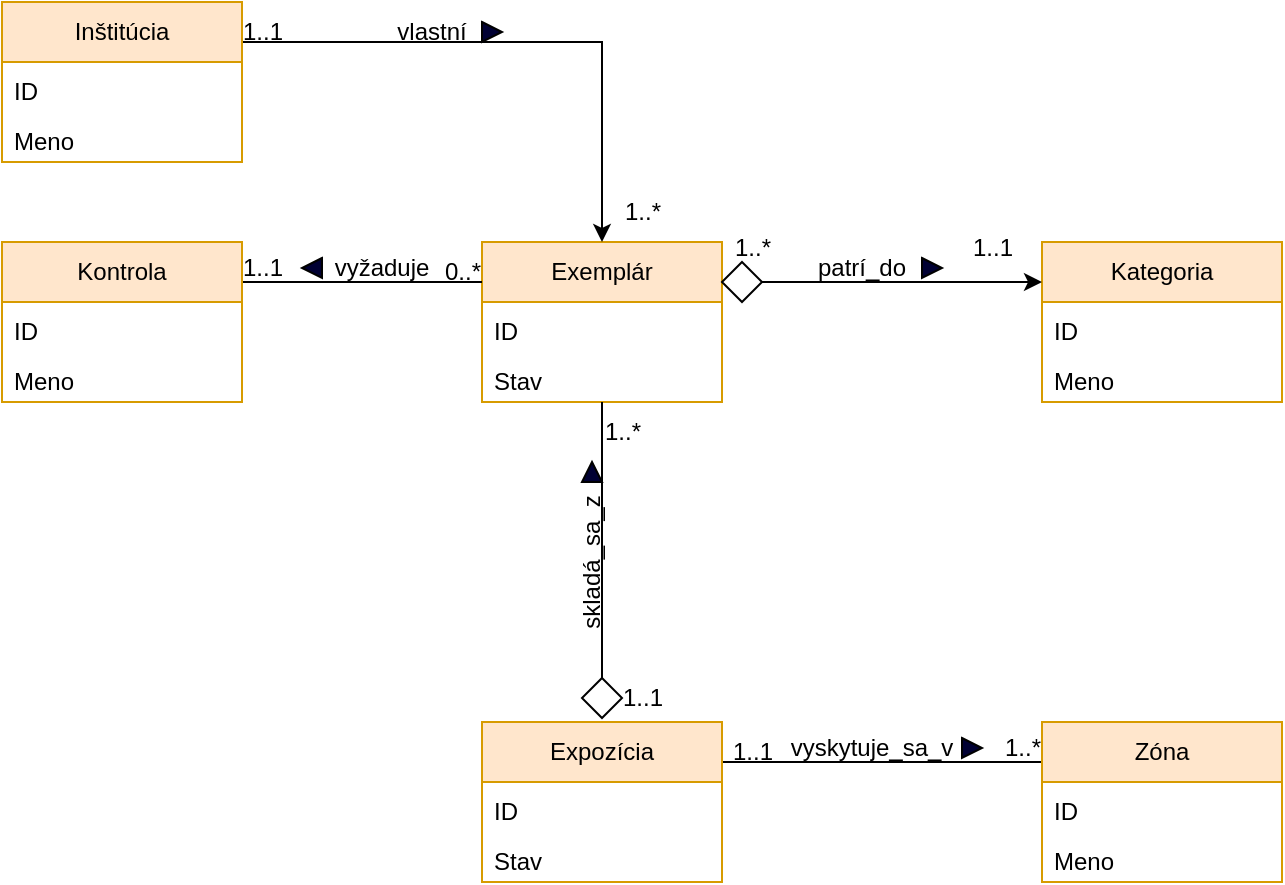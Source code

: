 <mxfile version="24.2.1" type="device">
  <diagram name="Page-1" id="cF0zs7sj_lnjAzzoXQj6">
    <mxGraphModel dx="954" dy="589" grid="1" gridSize="10" guides="1" tooltips="1" connect="1" arrows="1" fold="1" page="1" pageScale="1" pageWidth="850" pageHeight="1100" math="0" shadow="0">
      <root>
        <mxCell id="0" />
        <mxCell id="1" parent="0" />
        <mxCell id="2kylRrf5p5DFuHyDPLe_-3" value="Exemplár" style="swimlane;fontStyle=0;childLayout=stackLayout;horizontal=1;startSize=30;horizontalStack=0;resizeParent=1;resizeParentMax=0;resizeLast=0;collapsible=1;marginBottom=0;whiteSpace=wrap;html=1;fillColor=#ffe6cc;strokeColor=#d79b00;" parent="1" vertex="1">
          <mxGeometry x="280" y="280" width="120" height="80" as="geometry" />
        </mxCell>
        <mxCell id="2kylRrf5p5DFuHyDPLe_-4" value="ID" style="text;strokeColor=none;fillColor=none;align=left;verticalAlign=middle;spacingLeft=4;spacingRight=4;overflow=hidden;points=[[0,0.5],[1,0.5]];portConstraint=eastwest;rotatable=0;whiteSpace=wrap;html=1;" parent="2kylRrf5p5DFuHyDPLe_-3" vertex="1">
          <mxGeometry y="30" width="120" height="30" as="geometry" />
        </mxCell>
        <mxCell id="2kylRrf5p5DFuHyDPLe_-5" value="Stav" style="text;strokeColor=none;fillColor=none;align=left;verticalAlign=middle;spacingLeft=4;spacingRight=4;overflow=hidden;points=[[0,0.5],[1,0.5]];portConstraint=eastwest;rotatable=0;whiteSpace=wrap;html=1;" parent="2kylRrf5p5DFuHyDPLe_-3" vertex="1">
          <mxGeometry y="60" width="120" height="20" as="geometry" />
        </mxCell>
        <mxCell id="2kylRrf5p5DFuHyDPLe_-7" value="Kategoria" style="swimlane;fontStyle=0;childLayout=stackLayout;horizontal=1;startSize=30;horizontalStack=0;resizeParent=1;resizeParentMax=0;resizeLast=0;collapsible=1;marginBottom=0;whiteSpace=wrap;html=1;fillColor=#ffe6cc;strokeColor=#d79b00;" parent="1" vertex="1">
          <mxGeometry x="560" y="280" width="120" height="80" as="geometry" />
        </mxCell>
        <mxCell id="2kylRrf5p5DFuHyDPLe_-8" value="ID" style="text;strokeColor=none;fillColor=none;align=left;verticalAlign=middle;spacingLeft=4;spacingRight=4;overflow=hidden;points=[[0,0.5],[1,0.5]];portConstraint=eastwest;rotatable=0;whiteSpace=wrap;html=1;" parent="2kylRrf5p5DFuHyDPLe_-7" vertex="1">
          <mxGeometry y="30" width="120" height="30" as="geometry" />
        </mxCell>
        <mxCell id="2kylRrf5p5DFuHyDPLe_-9" value="Meno" style="text;strokeColor=none;fillColor=none;align=left;verticalAlign=middle;spacingLeft=4;spacingRight=4;overflow=hidden;points=[[0,0.5],[1,0.5]];portConstraint=eastwest;rotatable=0;whiteSpace=wrap;html=1;" parent="2kylRrf5p5DFuHyDPLe_-7" vertex="1">
          <mxGeometry y="60" width="120" height="20" as="geometry" />
        </mxCell>
        <mxCell id="2kylRrf5p5DFuHyDPLe_-43" style="edgeStyle=orthogonalEdgeStyle;rounded=0;orthogonalLoop=1;jettySize=auto;html=1;exitX=0.5;exitY=0;exitDx=0;exitDy=0;endArrow=none;endFill=0;" parent="1" source="_PSu-IwQ9FGBQEiUKo8U-3" target="2kylRrf5p5DFuHyDPLe_-3" edge="1">
          <mxGeometry relative="1" as="geometry" />
        </mxCell>
        <mxCell id="2kylRrf5p5DFuHyDPLe_-44" value="" style="edgeStyle=orthogonalEdgeStyle;rounded=0;orthogonalLoop=1;jettySize=auto;html=1;exitX=1;exitY=0.25;exitDx=0;exitDy=0;entryX=0;entryY=0.25;entryDx=0;entryDy=0;endArrow=none;endFill=0;" parent="1" source="2kylRrf5p5DFuHyDPLe_-29" target="2kylRrf5p5DFuHyDPLe_-32" edge="1">
          <mxGeometry relative="1" as="geometry">
            <mxPoint as="offset" />
          </mxGeometry>
        </mxCell>
        <mxCell id="2kylRrf5p5DFuHyDPLe_-29" value="&lt;div&gt;Expozícia&lt;/div&gt;" style="swimlane;fontStyle=0;childLayout=stackLayout;horizontal=1;startSize=30;horizontalStack=0;resizeParent=1;resizeParentMax=0;resizeLast=0;collapsible=1;marginBottom=0;whiteSpace=wrap;html=1;fillColor=#ffe6cc;strokeColor=#d79b00;" parent="1" vertex="1">
          <mxGeometry x="280" y="520" width="120" height="80" as="geometry" />
        </mxCell>
        <mxCell id="2kylRrf5p5DFuHyDPLe_-30" value="ID" style="text;strokeColor=none;fillColor=none;align=left;verticalAlign=middle;spacingLeft=4;spacingRight=4;overflow=hidden;points=[[0,0.5],[1,0.5]];portConstraint=eastwest;rotatable=0;whiteSpace=wrap;html=1;" parent="2kylRrf5p5DFuHyDPLe_-29" vertex="1">
          <mxGeometry y="30" width="120" height="30" as="geometry" />
        </mxCell>
        <mxCell id="2kylRrf5p5DFuHyDPLe_-31" value="Stav" style="text;strokeColor=none;fillColor=none;align=left;verticalAlign=middle;spacingLeft=4;spacingRight=4;overflow=hidden;points=[[0,0.5],[1,0.5]];portConstraint=eastwest;rotatable=0;whiteSpace=wrap;html=1;" parent="2kylRrf5p5DFuHyDPLe_-29" vertex="1">
          <mxGeometry y="60" width="120" height="20" as="geometry" />
        </mxCell>
        <mxCell id="2kylRrf5p5DFuHyDPLe_-32" value="Zóna" style="swimlane;fontStyle=0;childLayout=stackLayout;horizontal=1;startSize=30;horizontalStack=0;resizeParent=1;resizeParentMax=0;resizeLast=0;collapsible=1;marginBottom=0;whiteSpace=wrap;html=1;fillColor=#ffe6cc;strokeColor=#d79b00;" parent="1" vertex="1">
          <mxGeometry x="560" y="520" width="120" height="80" as="geometry" />
        </mxCell>
        <mxCell id="2kylRrf5p5DFuHyDPLe_-33" value="ID" style="text;strokeColor=none;fillColor=none;align=left;verticalAlign=middle;spacingLeft=4;spacingRight=4;overflow=hidden;points=[[0,0.5],[1,0.5]];portConstraint=eastwest;rotatable=0;whiteSpace=wrap;html=1;" parent="2kylRrf5p5DFuHyDPLe_-32" vertex="1">
          <mxGeometry y="30" width="120" height="30" as="geometry" />
        </mxCell>
        <mxCell id="2kylRrf5p5DFuHyDPLe_-34" value="Meno" style="text;strokeColor=none;fillColor=none;align=left;verticalAlign=middle;spacingLeft=4;spacingRight=4;overflow=hidden;points=[[0,0.5],[1,0.5]];portConstraint=eastwest;rotatable=0;whiteSpace=wrap;html=1;" parent="2kylRrf5p5DFuHyDPLe_-32" vertex="1">
          <mxGeometry y="60" width="120" height="20" as="geometry" />
        </mxCell>
        <mxCell id="_PSu-IwQ9FGBQEiUKo8U-20" style="edgeStyle=orthogonalEdgeStyle;rounded=0;orthogonalLoop=1;jettySize=auto;html=1;exitX=1;exitY=0.25;exitDx=0;exitDy=0;entryX=0.5;entryY=0;entryDx=0;entryDy=0;" edge="1" parent="1" source="2kylRrf5p5DFuHyDPLe_-35" target="2kylRrf5p5DFuHyDPLe_-3">
          <mxGeometry relative="1" as="geometry" />
        </mxCell>
        <mxCell id="2kylRrf5p5DFuHyDPLe_-35" value="&lt;div&gt;Inštitúcia&lt;br&gt;&lt;/div&gt;" style="swimlane;fontStyle=0;childLayout=stackLayout;horizontal=1;startSize=30;horizontalStack=0;resizeParent=1;resizeParentMax=0;resizeLast=0;collapsible=1;marginBottom=0;whiteSpace=wrap;html=1;fillColor=#ffe6cc;strokeColor=#d79b00;" parent="1" vertex="1">
          <mxGeometry x="40" y="160" width="120" height="80" as="geometry" />
        </mxCell>
        <mxCell id="2kylRrf5p5DFuHyDPLe_-36" value="ID" style="text;strokeColor=none;fillColor=none;align=left;verticalAlign=middle;spacingLeft=4;spacingRight=4;overflow=hidden;points=[[0,0.5],[1,0.5]];portConstraint=eastwest;rotatable=0;whiteSpace=wrap;html=1;" parent="2kylRrf5p5DFuHyDPLe_-35" vertex="1">
          <mxGeometry y="30" width="120" height="30" as="geometry" />
        </mxCell>
        <mxCell id="2kylRrf5p5DFuHyDPLe_-37" value="Meno" style="text;strokeColor=none;fillColor=none;align=left;verticalAlign=middle;spacingLeft=4;spacingRight=4;overflow=hidden;points=[[0,0.5],[1,0.5]];portConstraint=eastwest;rotatable=0;whiteSpace=wrap;html=1;" parent="2kylRrf5p5DFuHyDPLe_-35" vertex="1">
          <mxGeometry y="60" width="120" height="20" as="geometry" />
        </mxCell>
        <mxCell id="2kylRrf5p5DFuHyDPLe_-41" style="edgeStyle=orthogonalEdgeStyle;rounded=0;orthogonalLoop=1;jettySize=auto;html=1;exitX=0;exitY=0.25;exitDx=0;exitDy=0;entryX=1;entryY=0.25;entryDx=0;entryDy=0;endArrow=none;endFill=0;" parent="1" source="2kylRrf5p5DFuHyDPLe_-3" target="2kylRrf5p5DFuHyDPLe_-38" edge="1">
          <mxGeometry relative="1" as="geometry" />
        </mxCell>
        <mxCell id="2kylRrf5p5DFuHyDPLe_-38" value="Kontrola" style="swimlane;fontStyle=0;childLayout=stackLayout;horizontal=1;startSize=30;horizontalStack=0;resizeParent=1;resizeParentMax=0;resizeLast=0;collapsible=1;marginBottom=0;whiteSpace=wrap;html=1;fillColor=#ffe6cc;strokeColor=#d79b00;" parent="1" vertex="1">
          <mxGeometry x="40" y="280" width="120" height="80" as="geometry" />
        </mxCell>
        <mxCell id="2kylRrf5p5DFuHyDPLe_-39" value="ID" style="text;strokeColor=none;fillColor=none;align=left;verticalAlign=middle;spacingLeft=4;spacingRight=4;overflow=hidden;points=[[0,0.5],[1,0.5]];portConstraint=eastwest;rotatable=0;whiteSpace=wrap;html=1;" parent="2kylRrf5p5DFuHyDPLe_-38" vertex="1">
          <mxGeometry y="30" width="120" height="30" as="geometry" />
        </mxCell>
        <mxCell id="2kylRrf5p5DFuHyDPLe_-40" value="Meno" style="text;strokeColor=none;fillColor=none;align=left;verticalAlign=middle;spacingLeft=4;spacingRight=4;overflow=hidden;points=[[0,0.5],[1,0.5]];portConstraint=eastwest;rotatable=0;whiteSpace=wrap;html=1;" parent="2kylRrf5p5DFuHyDPLe_-38" vertex="1">
          <mxGeometry y="60" width="120" height="20" as="geometry" />
        </mxCell>
        <mxCell id="2kylRrf5p5DFuHyDPLe_-52" value="0..*" style="text;html=1;align=center;verticalAlign=middle;resizable=0;points=[];autosize=1;strokeColor=none;fillColor=none;" parent="1" vertex="1">
          <mxGeometry x="250" y="280" width="40" height="30" as="geometry" />
        </mxCell>
        <mxCell id="2kylRrf5p5DFuHyDPLe_-53" value="1..1" style="text;html=1;align=center;verticalAlign=middle;resizable=0;points=[];autosize=1;strokeColor=none;fillColor=none;" parent="1" vertex="1">
          <mxGeometry x="150" y="278" width="40" height="30" as="geometry" />
        </mxCell>
        <mxCell id="2kylRrf5p5DFuHyDPLe_-54" value="1..1" style="text;html=1;align=center;verticalAlign=middle;resizable=0;points=[];autosize=1;strokeColor=none;fillColor=none;" parent="1" vertex="1">
          <mxGeometry x="150" y="160" width="40" height="30" as="geometry" />
        </mxCell>
        <mxCell id="2kylRrf5p5DFuHyDPLe_-55" value="1..*" style="text;html=1;align=center;verticalAlign=middle;resizable=0;points=[];autosize=1;strokeColor=none;fillColor=none;" parent="1" vertex="1">
          <mxGeometry x="340" y="250" width="40" height="30" as="geometry" />
        </mxCell>
        <mxCell id="2kylRrf5p5DFuHyDPLe_-56" value="1..*" style="text;html=1;align=center;verticalAlign=middle;resizable=0;points=[];autosize=1;strokeColor=none;fillColor=none;" parent="1" vertex="1">
          <mxGeometry x="395" y="268" width="40" height="30" as="geometry" />
        </mxCell>
        <mxCell id="2kylRrf5p5DFuHyDPLe_-57" value="1..1" style="text;html=1;align=center;verticalAlign=middle;resizable=0;points=[];autosize=1;strokeColor=none;fillColor=none;" parent="1" vertex="1">
          <mxGeometry x="515" y="268" width="40" height="30" as="geometry" />
        </mxCell>
        <mxCell id="2kylRrf5p5DFuHyDPLe_-58" value="1..1" style="text;html=1;align=center;verticalAlign=middle;resizable=0;points=[];autosize=1;strokeColor=none;fillColor=none;" parent="1" vertex="1">
          <mxGeometry x="340" y="493" width="40" height="30" as="geometry" />
        </mxCell>
        <mxCell id="2kylRrf5p5DFuHyDPLe_-59" value="1..*" style="text;html=1;align=center;verticalAlign=middle;resizable=0;points=[];autosize=1;strokeColor=none;fillColor=none;" parent="1" vertex="1">
          <mxGeometry x="330" y="360" width="40" height="30" as="geometry" />
        </mxCell>
        <mxCell id="2kylRrf5p5DFuHyDPLe_-60" value="1..1" style="text;html=1;align=center;verticalAlign=middle;resizable=0;points=[];autosize=1;strokeColor=none;fillColor=none;" parent="1" vertex="1">
          <mxGeometry x="395" y="520" width="40" height="30" as="geometry" />
        </mxCell>
        <mxCell id="2kylRrf5p5DFuHyDPLe_-61" value="1..*" style="text;html=1;align=center;verticalAlign=middle;resizable=0;points=[];autosize=1;strokeColor=none;fillColor=none;" parent="1" vertex="1">
          <mxGeometry x="530" y="518" width="40" height="30" as="geometry" />
        </mxCell>
        <mxCell id="_PSu-IwQ9FGBQEiUKo8U-3" value="" style="rhombus;whiteSpace=wrap;html=1;" vertex="1" parent="1">
          <mxGeometry x="330" y="498" width="20" height="20" as="geometry" />
        </mxCell>
        <mxCell id="_PSu-IwQ9FGBQEiUKo8U-10" value="" style="edgeStyle=orthogonalEdgeStyle;rounded=0;orthogonalLoop=1;jettySize=auto;html=1;exitX=1;exitY=0.25;exitDx=0;exitDy=0;entryX=0;entryY=0.25;entryDx=0;entryDy=0;endArrow=none;endFill=0;" edge="1" parent="1" source="2kylRrf5p5DFuHyDPLe_-3" target="_PSu-IwQ9FGBQEiUKo8U-9">
          <mxGeometry relative="1" as="geometry">
            <mxPoint x="400" y="300" as="sourcePoint" />
            <mxPoint x="560" y="300" as="targetPoint" />
          </mxGeometry>
        </mxCell>
        <mxCell id="_PSu-IwQ9FGBQEiUKo8U-12" style="edgeStyle=orthogonalEdgeStyle;rounded=0;orthogonalLoop=1;jettySize=auto;html=1;exitX=1;exitY=0.5;exitDx=0;exitDy=0;entryX=0;entryY=0.25;entryDx=0;entryDy=0;" edge="1" parent="1" source="_PSu-IwQ9FGBQEiUKo8U-9" target="2kylRrf5p5DFuHyDPLe_-7">
          <mxGeometry relative="1" as="geometry" />
        </mxCell>
        <mxCell id="_PSu-IwQ9FGBQEiUKo8U-9" value="" style="rhombus;whiteSpace=wrap;html=1;" vertex="1" parent="1">
          <mxGeometry x="400" y="290" width="20" height="20" as="geometry" />
        </mxCell>
        <mxCell id="_PSu-IwQ9FGBQEiUKo8U-14" value="vlastní" style="triangle;whiteSpace=wrap;html=1;fillColor=#000033;spacingLeft=0;spacingRight=60;" vertex="1" parent="1">
          <mxGeometry x="280" y="170" width="10" height="10" as="geometry" />
        </mxCell>
        <mxCell id="_PSu-IwQ9FGBQEiUKo8U-22" value="vyžaduje" style="triangle;whiteSpace=wrap;html=1;fillColor=#000033;spacingLeft=70;spacingRight=0;flipH=1;" vertex="1" parent="1">
          <mxGeometry x="190" y="288" width="10" height="10" as="geometry" />
        </mxCell>
        <mxCell id="_PSu-IwQ9FGBQEiUKo8U-27" value="skladá_sa_z" style="triangle;whiteSpace=wrap;html=1;fillColor=#000033;spacingLeft=0;spacingRight=90;flipH=1;direction=north;spacingTop=0;align=center;verticalAlign=middle;horizontal=0;" vertex="1" parent="1">
          <mxGeometry x="330" y="390" width="10" height="10" as="geometry" />
        </mxCell>
        <mxCell id="_PSu-IwQ9FGBQEiUKo8U-28" value="&lt;div align=&quot;left&quot;&gt;patrí_do&lt;br&gt;&lt;/div&gt;" style="triangle;whiteSpace=wrap;html=1;fillColor=#000033;spacingLeft=0;spacingRight=70;" vertex="1" parent="1">
          <mxGeometry x="500" y="288" width="10" height="10" as="geometry" />
        </mxCell>
        <mxCell id="_PSu-IwQ9FGBQEiUKo8U-38" value="vyskytuje_sa_v" style="triangle;whiteSpace=wrap;html=1;fillColor=#000033;spacingLeft=0;spacingRight=100;" vertex="1" parent="1">
          <mxGeometry x="520" y="528" width="10" height="10" as="geometry" />
        </mxCell>
      </root>
    </mxGraphModel>
  </diagram>
</mxfile>
